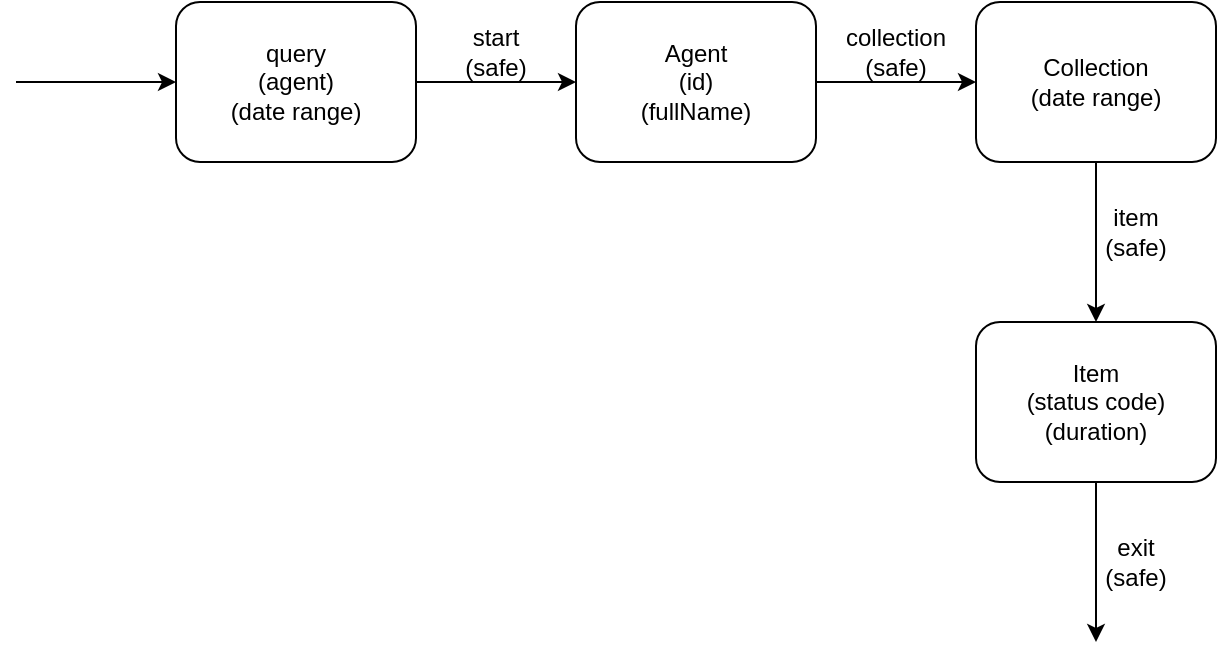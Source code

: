<mxfile version="13.1.1" type="device"><diagram id="C5RBs43oDa-KdzZeNtuy" name="Page-1"><mxGraphModel dx="1622" dy="795" grid="1" gridSize="10" guides="1" tooltips="1" connect="1" arrows="1" fold="1" page="1" pageScale="1" pageWidth="827" pageHeight="1169" math="0" shadow="0"><root><mxCell id="WIyWlLk6GJQsqaUBKTNV-0"/><mxCell id="WIyWlLk6GJQsqaUBKTNV-1" parent="WIyWlLk6GJQsqaUBKTNV-0"/><mxCell id="WIyWlLk6GJQsqaUBKTNV-3" value="Agent&lt;br&gt;(id)&lt;br&gt;(fullName)" style="rounded=1;whiteSpace=wrap;html=1;fontSize=12;glass=0;strokeWidth=1;shadow=0;" parent="WIyWlLk6GJQsqaUBKTNV-1" vertex="1"><mxGeometry x="320" y="80" width="120" height="80" as="geometry"/></mxCell><mxCell id="U513-wE6d3lErBCfKXk7-0" value="" style="endArrow=classic;html=1;exitX=1;exitY=0.5;exitDx=0;exitDy=0;entryX=0;entryY=0.5;entryDx=0;entryDy=0;" edge="1" parent="WIyWlLk6GJQsqaUBKTNV-1" source="WIyWlLk6GJQsqaUBKTNV-3" target="U513-wE6d3lErBCfKXk7-1"><mxGeometry width="50" height="50" relative="1" as="geometry"><mxPoint x="390" y="430" as="sourcePoint"/><mxPoint x="360" y="120" as="targetPoint"/><Array as="points"/></mxGeometry></mxCell><mxCell id="U513-wE6d3lErBCfKXk7-3" value="" style="edgeStyle=orthogonalEdgeStyle;rounded=0;orthogonalLoop=1;jettySize=auto;html=1;" edge="1" parent="WIyWlLk6GJQsqaUBKTNV-1" source="U513-wE6d3lErBCfKXk7-1" target="U513-wE6d3lErBCfKXk7-2"><mxGeometry relative="1" as="geometry"/></mxCell><mxCell id="U513-wE6d3lErBCfKXk7-1" value="Collection&lt;br&gt;(date range)" style="rounded=1;whiteSpace=wrap;html=1;" vertex="1" parent="WIyWlLk6GJQsqaUBKTNV-1"><mxGeometry x="520" y="80" width="120" height="80" as="geometry"/></mxCell><mxCell id="U513-wE6d3lErBCfKXk7-8" value="" style="edgeStyle=orthogonalEdgeStyle;rounded=0;orthogonalLoop=1;jettySize=auto;html=1;" edge="1" parent="WIyWlLk6GJQsqaUBKTNV-1" source="U513-wE6d3lErBCfKXk7-2"><mxGeometry relative="1" as="geometry"><mxPoint x="580" y="400" as="targetPoint"/></mxGeometry></mxCell><mxCell id="U513-wE6d3lErBCfKXk7-2" value="Item&lt;br&gt;(status code)&lt;br&gt;(duration)" style="rounded=1;whiteSpace=wrap;html=1;" vertex="1" parent="WIyWlLk6GJQsqaUBKTNV-1"><mxGeometry x="520" y="240" width="120" height="80" as="geometry"/></mxCell><mxCell id="U513-wE6d3lErBCfKXk7-12" value="" style="endArrow=classic;html=1;entryX=0;entryY=0.5;entryDx=0;entryDy=0;" edge="1" parent="WIyWlLk6GJQsqaUBKTNV-1" target="WIyWlLk6GJQsqaUBKTNV-3"><mxGeometry width="50" height="50" relative="1" as="geometry"><mxPoint x="220" y="120" as="sourcePoint"/><mxPoint x="440" y="380" as="targetPoint"/></mxGeometry></mxCell><mxCell id="U513-wE6d3lErBCfKXk7-13" value="start (safe)" style="text;html=1;strokeColor=none;fillColor=none;align=center;verticalAlign=middle;whiteSpace=wrap;rounded=0;" vertex="1" parent="WIyWlLk6GJQsqaUBKTNV-1"><mxGeometry x="260" y="90" width="40" height="30" as="geometry"/></mxCell><mxCell id="U513-wE6d3lErBCfKXk7-14" value="item (safe)" style="text;html=1;strokeColor=none;fillColor=none;align=center;verticalAlign=middle;whiteSpace=wrap;rounded=0;" vertex="1" parent="WIyWlLk6GJQsqaUBKTNV-1"><mxGeometry x="580" y="180" width="40" height="30" as="geometry"/></mxCell><mxCell id="U513-wE6d3lErBCfKXk7-17" value="exit (safe)" style="text;html=1;strokeColor=none;fillColor=none;align=center;verticalAlign=middle;whiteSpace=wrap;rounded=0;" vertex="1" parent="WIyWlLk6GJQsqaUBKTNV-1"><mxGeometry x="580" y="350" width="40" height="20" as="geometry"/></mxCell><mxCell id="U513-wE6d3lErBCfKXk7-18" value="query&lt;br&gt;(agent)&lt;br&gt;(date range)" style="rounded=1;whiteSpace=wrap;html=1;fontSize=12;glass=0;strokeWidth=1;shadow=0;" vertex="1" parent="WIyWlLk6GJQsqaUBKTNV-1"><mxGeometry x="120" y="80" width="120" height="80" as="geometry"/></mxCell><mxCell id="U513-wE6d3lErBCfKXk7-19" value="collection (safe)" style="text;html=1;strokeColor=none;fillColor=none;align=center;verticalAlign=middle;whiteSpace=wrap;rounded=0;" vertex="1" parent="WIyWlLk6GJQsqaUBKTNV-1"><mxGeometry x="460" y="95" width="40" height="20" as="geometry"/></mxCell><mxCell id="U513-wE6d3lErBCfKXk7-20" value="" style="endArrow=classic;html=1;" edge="1" parent="WIyWlLk6GJQsqaUBKTNV-1" target="U513-wE6d3lErBCfKXk7-18"><mxGeometry width="50" height="50" relative="1" as="geometry"><mxPoint x="40" y="120" as="sourcePoint"/><mxPoint x="440" y="380" as="targetPoint"/></mxGeometry></mxCell></root></mxGraphModel></diagram></mxfile>